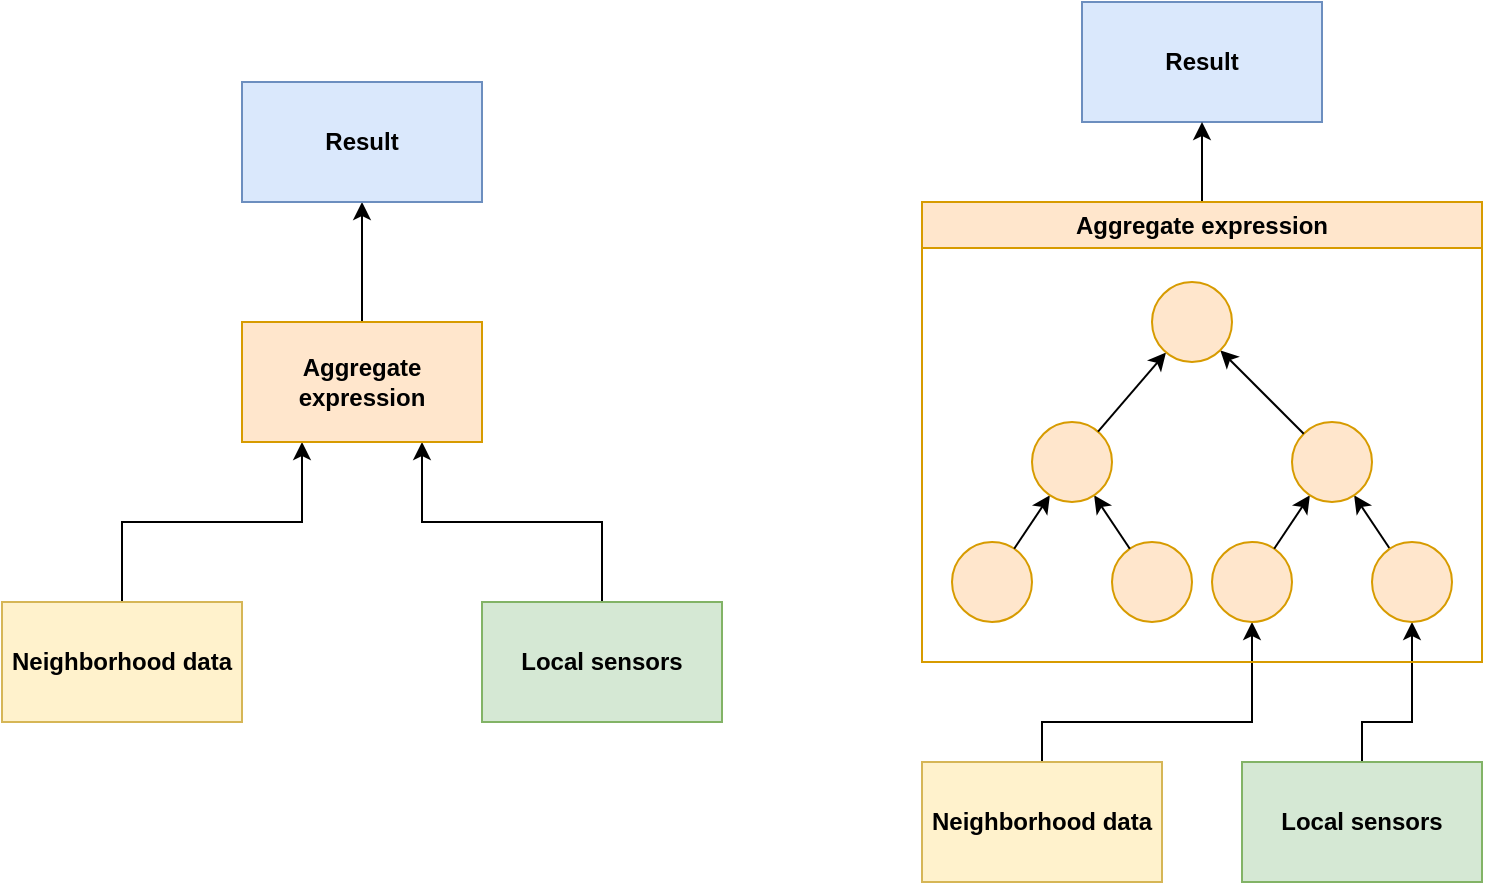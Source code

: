 <mxfile version="22.0.3" type="device">
  <diagram name="Page-1" id="Gz0j2GIneWh-27HYoYAU">
    <mxGraphModel dx="1434" dy="849" grid="1" gridSize="10" guides="1" tooltips="1" connect="1" arrows="1" fold="1" page="1" pageScale="1" pageWidth="850" pageHeight="1100" math="0" shadow="0">
      <root>
        <mxCell id="0" />
        <mxCell id="1" parent="0" />
        <mxCell id="sRzeSl0RgkKadgPWwKVA-5" style="edgeStyle=orthogonalEdgeStyle;rounded=0;orthogonalLoop=1;jettySize=auto;html=1;entryX=0.75;entryY=1;entryDx=0;entryDy=0;" parent="1" source="sRzeSl0RgkKadgPWwKVA-1" target="sRzeSl0RgkKadgPWwKVA-3" edge="1">
          <mxGeometry relative="1" as="geometry" />
        </mxCell>
        <mxCell id="sRzeSl0RgkKadgPWwKVA-1" value="Local sensors" style="rounded=0;whiteSpace=wrap;html=1;fillColor=#d5e8d4;strokeColor=#82b366;fontStyle=1" parent="1" vertex="1">
          <mxGeometry x="280" y="320" width="120" height="60" as="geometry" />
        </mxCell>
        <mxCell id="sRzeSl0RgkKadgPWwKVA-6" style="edgeStyle=orthogonalEdgeStyle;rounded=0;orthogonalLoop=1;jettySize=auto;html=1;entryX=0.25;entryY=1;entryDx=0;entryDy=0;" parent="1" source="sRzeSl0RgkKadgPWwKVA-2" target="sRzeSl0RgkKadgPWwKVA-3" edge="1">
          <mxGeometry relative="1" as="geometry" />
        </mxCell>
        <mxCell id="sRzeSl0RgkKadgPWwKVA-2" value="Neighborhood data" style="rounded=0;whiteSpace=wrap;html=1;fillColor=#fff2cc;strokeColor=#d6b656;fontStyle=1" parent="1" vertex="1">
          <mxGeometry x="40" y="320" width="120" height="60" as="geometry" />
        </mxCell>
        <mxCell id="sRzeSl0RgkKadgPWwKVA-7" style="edgeStyle=orthogonalEdgeStyle;rounded=0;orthogonalLoop=1;jettySize=auto;html=1;entryX=0.5;entryY=1;entryDx=0;entryDy=0;" parent="1" source="sRzeSl0RgkKadgPWwKVA-3" target="sRzeSl0RgkKadgPWwKVA-4" edge="1">
          <mxGeometry relative="1" as="geometry" />
        </mxCell>
        <mxCell id="sRzeSl0RgkKadgPWwKVA-3" value="Aggregate expression" style="rounded=0;whiteSpace=wrap;html=1;fillColor=#ffe6cc;strokeColor=#d79b00;fontStyle=1" parent="1" vertex="1">
          <mxGeometry x="160" y="180" width="120" height="60" as="geometry" />
        </mxCell>
        <mxCell id="sRzeSl0RgkKadgPWwKVA-4" value="Result" style="rounded=0;whiteSpace=wrap;html=1;fillColor=#dae8fc;strokeColor=#6c8ebf;fontStyle=1" parent="1" vertex="1">
          <mxGeometry x="160" y="60" width="120" height="60" as="geometry" />
        </mxCell>
        <mxCell id="sRzeSl0RgkKadgPWwKVA-30" style="edgeStyle=orthogonalEdgeStyle;rounded=0;orthogonalLoop=1;jettySize=auto;html=1;" parent="1" source="sRzeSl0RgkKadgPWwKVA-9" target="sRzeSl0RgkKadgPWwKVA-22" edge="1">
          <mxGeometry relative="1" as="geometry">
            <Array as="points">
              <mxPoint x="720" y="380" />
              <mxPoint x="745" y="380" />
            </Array>
          </mxGeometry>
        </mxCell>
        <mxCell id="sRzeSl0RgkKadgPWwKVA-9" value="Local sensors" style="rounded=0;whiteSpace=wrap;html=1;fillColor=#d5e8d4;strokeColor=#82b366;fontStyle=1" parent="1" vertex="1">
          <mxGeometry x="660" y="400" width="120" height="60" as="geometry" />
        </mxCell>
        <mxCell id="sRzeSl0RgkKadgPWwKVA-34" style="edgeStyle=orthogonalEdgeStyle;rounded=0;orthogonalLoop=1;jettySize=auto;html=1;" parent="1" source="sRzeSl0RgkKadgPWwKVA-11" target="sRzeSl0RgkKadgPWwKVA-18" edge="1">
          <mxGeometry relative="1" as="geometry">
            <Array as="points">
              <mxPoint x="560" y="380" />
              <mxPoint x="665" y="380" />
            </Array>
          </mxGeometry>
        </mxCell>
        <mxCell id="sRzeSl0RgkKadgPWwKVA-11" value="Neighborhood data" style="rounded=0;whiteSpace=wrap;html=1;fillColor=#fff2cc;strokeColor=#d6b656;fontStyle=1" parent="1" vertex="1">
          <mxGeometry x="500" y="400" width="120" height="60" as="geometry" />
        </mxCell>
        <mxCell id="sRzeSl0RgkKadgPWwKVA-14" value="Result" style="rounded=0;whiteSpace=wrap;html=1;fillColor=#dae8fc;strokeColor=#6c8ebf;fontStyle=1" parent="1" vertex="1">
          <mxGeometry x="580" y="20" width="120" height="60" as="geometry" />
        </mxCell>
        <mxCell id="sRzeSl0RgkKadgPWwKVA-32" style="edgeStyle=orthogonalEdgeStyle;rounded=0;orthogonalLoop=1;jettySize=auto;html=1;entryX=0.5;entryY=1;entryDx=0;entryDy=0;" parent="1" source="sRzeSl0RgkKadgPWwKVA-15" target="sRzeSl0RgkKadgPWwKVA-14" edge="1">
          <mxGeometry relative="1" as="geometry" />
        </mxCell>
        <mxCell id="sRzeSl0RgkKadgPWwKVA-15" value="Aggregate expression" style="swimlane;whiteSpace=wrap;html=1;fillColor=#ffe6cc;strokeColor=#d79b00;" parent="1" vertex="1">
          <mxGeometry x="500" y="120" width="280" height="230" as="geometry" />
        </mxCell>
        <mxCell id="sRzeSl0RgkKadgPWwKVA-16" value="" style="ellipse;whiteSpace=wrap;html=1;aspect=fixed;fillColor=#ffe6cc;strokeColor=#d79b00;" parent="sRzeSl0RgkKadgPWwKVA-15" vertex="1">
          <mxGeometry x="15" y="170" width="40" height="40" as="geometry" />
        </mxCell>
        <mxCell id="sRzeSl0RgkKadgPWwKVA-17" value="" style="ellipse;whiteSpace=wrap;html=1;aspect=fixed;fillColor=#ffe6cc;strokeColor=#d79b00;" parent="sRzeSl0RgkKadgPWwKVA-15" vertex="1">
          <mxGeometry x="95" y="170" width="40" height="40" as="geometry" />
        </mxCell>
        <mxCell id="sRzeSl0RgkKadgPWwKVA-18" value="" style="ellipse;whiteSpace=wrap;html=1;aspect=fixed;fillColor=#ffe6cc;strokeColor=#d79b00;" parent="sRzeSl0RgkKadgPWwKVA-15" vertex="1">
          <mxGeometry x="145" y="170" width="40" height="40" as="geometry" />
        </mxCell>
        <mxCell id="sRzeSl0RgkKadgPWwKVA-28" style="rounded=0;orthogonalLoop=1;jettySize=auto;html=1;startArrow=classic;startFill=1;endArrow=none;endFill=0;" parent="sRzeSl0RgkKadgPWwKVA-15" source="sRzeSl0RgkKadgPWwKVA-19" target="sRzeSl0RgkKadgPWwKVA-17" edge="1">
          <mxGeometry relative="1" as="geometry" />
        </mxCell>
        <mxCell id="sRzeSl0RgkKadgPWwKVA-29" style="rounded=0;orthogonalLoop=1;jettySize=auto;html=1;startArrow=classic;startFill=1;endArrow=none;endFill=0;" parent="sRzeSl0RgkKadgPWwKVA-15" source="sRzeSl0RgkKadgPWwKVA-19" target="sRzeSl0RgkKadgPWwKVA-16" edge="1">
          <mxGeometry relative="1" as="geometry" />
        </mxCell>
        <mxCell id="sRzeSl0RgkKadgPWwKVA-19" value="" style="ellipse;whiteSpace=wrap;html=1;aspect=fixed;fillColor=#ffe6cc;strokeColor=#d79b00;" parent="sRzeSl0RgkKadgPWwKVA-15" vertex="1">
          <mxGeometry x="55" y="110" width="40" height="40" as="geometry" />
        </mxCell>
        <mxCell id="sRzeSl0RgkKadgPWwKVA-25" style="rounded=0;orthogonalLoop=1;jettySize=auto;html=1;startArrow=classic;startFill=1;endArrow=none;endFill=0;" parent="sRzeSl0RgkKadgPWwKVA-15" source="sRzeSl0RgkKadgPWwKVA-20" target="sRzeSl0RgkKadgPWwKVA-22" edge="1">
          <mxGeometry relative="1" as="geometry" />
        </mxCell>
        <mxCell id="sRzeSl0RgkKadgPWwKVA-26" style="rounded=0;orthogonalLoop=1;jettySize=auto;html=1;startArrow=classic;startFill=1;endArrow=none;endFill=0;" parent="sRzeSl0RgkKadgPWwKVA-15" source="sRzeSl0RgkKadgPWwKVA-20" target="sRzeSl0RgkKadgPWwKVA-18" edge="1">
          <mxGeometry relative="1" as="geometry" />
        </mxCell>
        <mxCell id="sRzeSl0RgkKadgPWwKVA-20" value="" style="ellipse;whiteSpace=wrap;html=1;aspect=fixed;fillColor=#ffe6cc;strokeColor=#d79b00;" parent="sRzeSl0RgkKadgPWwKVA-15" vertex="1">
          <mxGeometry x="185" y="110" width="40" height="40" as="geometry" />
        </mxCell>
        <mxCell id="sRzeSl0RgkKadgPWwKVA-23" style="rounded=0;orthogonalLoop=1;jettySize=auto;html=1;startArrow=classic;startFill=1;endArrow=none;endFill=0;" parent="sRzeSl0RgkKadgPWwKVA-15" source="sRzeSl0RgkKadgPWwKVA-21" target="sRzeSl0RgkKadgPWwKVA-20" edge="1">
          <mxGeometry relative="1" as="geometry" />
        </mxCell>
        <mxCell id="sRzeSl0RgkKadgPWwKVA-27" style="rounded=0;orthogonalLoop=1;jettySize=auto;html=1;startArrow=classic;startFill=1;endArrow=none;endFill=0;" parent="sRzeSl0RgkKadgPWwKVA-15" source="sRzeSl0RgkKadgPWwKVA-21" target="sRzeSl0RgkKadgPWwKVA-19" edge="1">
          <mxGeometry relative="1" as="geometry" />
        </mxCell>
        <mxCell id="sRzeSl0RgkKadgPWwKVA-21" value="" style="ellipse;whiteSpace=wrap;html=1;aspect=fixed;fillColor=#ffe6cc;strokeColor=#d79b00;" parent="sRzeSl0RgkKadgPWwKVA-15" vertex="1">
          <mxGeometry x="115" y="40" width="40" height="40" as="geometry" />
        </mxCell>
        <mxCell id="sRzeSl0RgkKadgPWwKVA-22" value="" style="ellipse;whiteSpace=wrap;html=1;aspect=fixed;fillColor=#ffe6cc;strokeColor=#d79b00;" parent="sRzeSl0RgkKadgPWwKVA-15" vertex="1">
          <mxGeometry x="225" y="170" width="40" height="40" as="geometry" />
        </mxCell>
      </root>
    </mxGraphModel>
  </diagram>
</mxfile>
